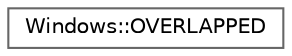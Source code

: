 digraph "Graphical Class Hierarchy"
{
 // INTERACTIVE_SVG=YES
 // LATEX_PDF_SIZE
  bgcolor="transparent";
  edge [fontname=Helvetica,fontsize=10,labelfontname=Helvetica,labelfontsize=10];
  node [fontname=Helvetica,fontsize=10,shape=box,height=0.2,width=0.4];
  rankdir="LR";
  Node0 [id="Node000000",label="Windows::OVERLAPPED",height=0.2,width=0.4,color="grey40", fillcolor="white", style="filled",URL="$d1/dcc/structWindows_1_1OVERLAPPED.html",tooltip=" "];
}
